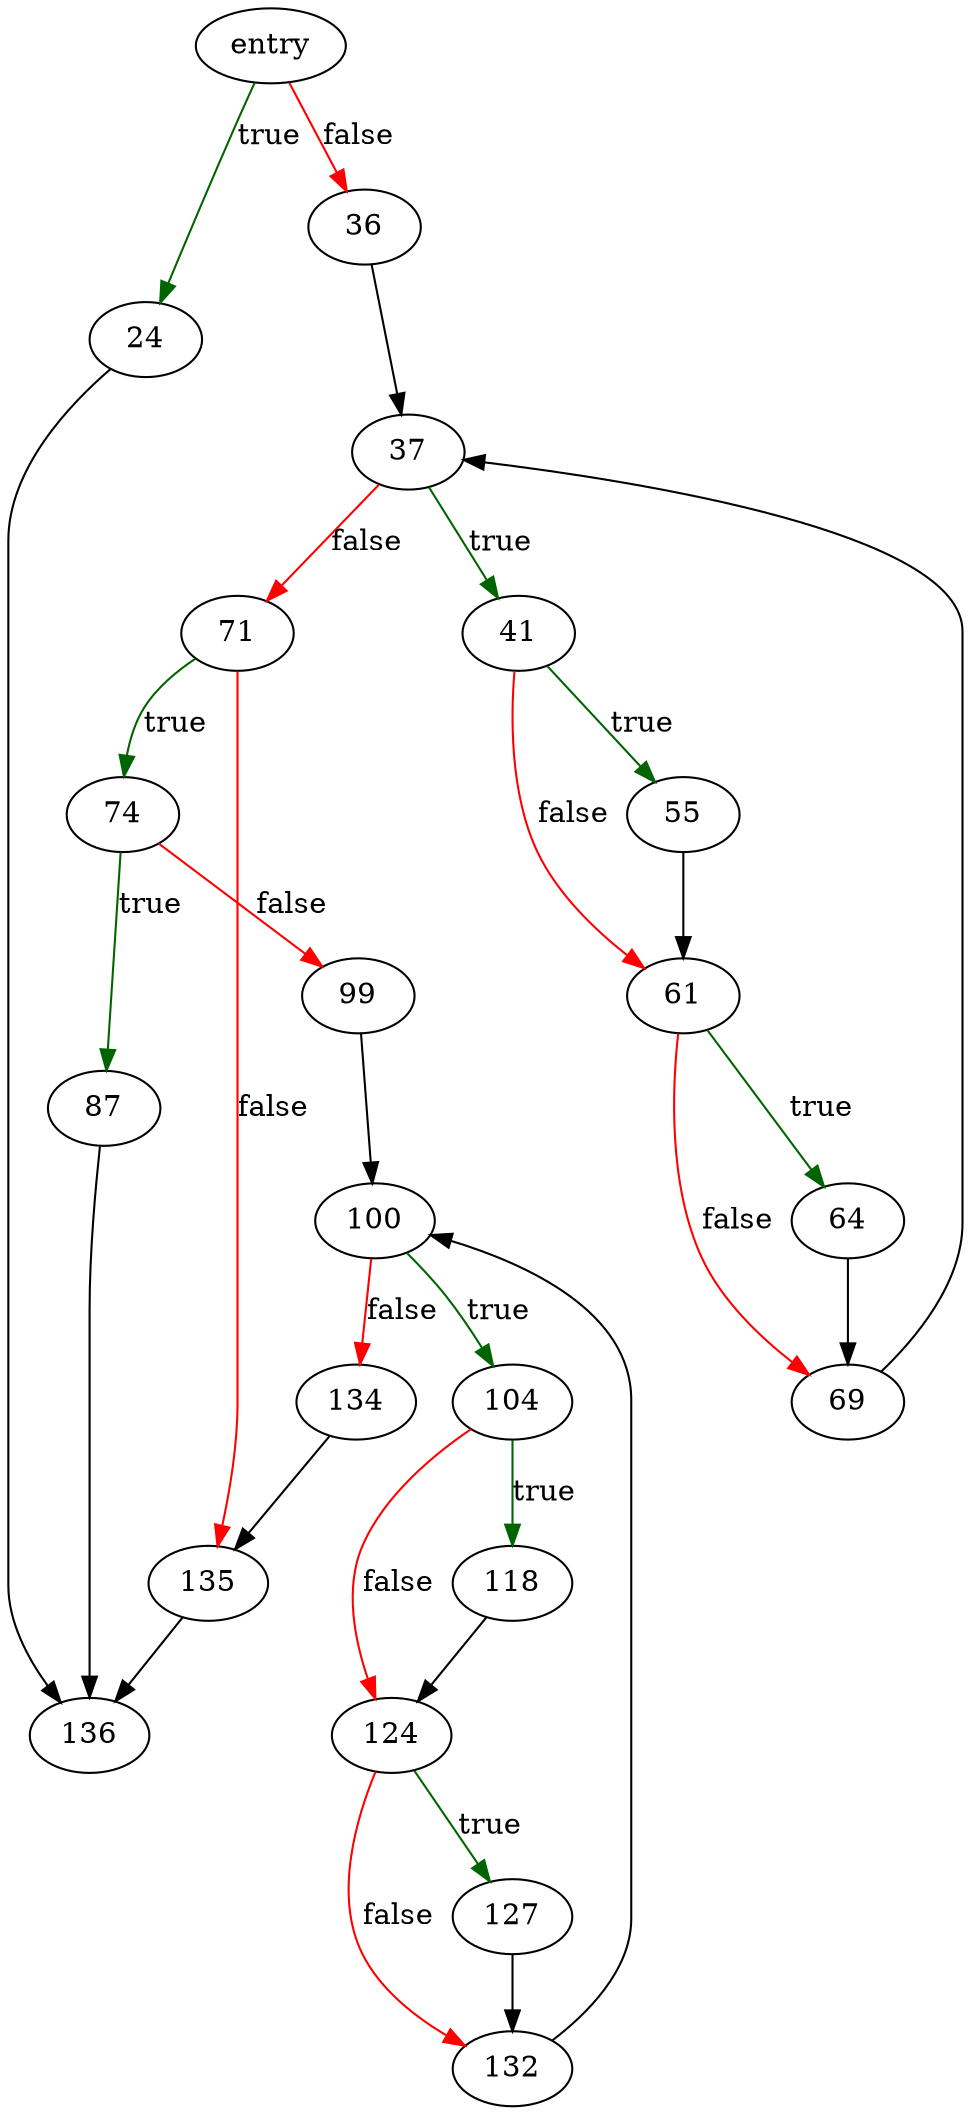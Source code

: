 digraph "tryToCloneSchema" {
	// Node definitions.
	4 [label=entry];
	24;
	36;
	37;
	41;
	55;
	61;
	64;
	69;
	71;
	74;
	87;
	99;
	100;
	104;
	118;
	124;
	127;
	132;
	134;
	135;
	136;

	// Edge definitions.
	4 -> 24 [
		color=darkgreen
		label=true
	];
	4 -> 36 [
		color=red
		label=false
	];
	24 -> 136;
	36 -> 37;
	37 -> 41 [
		color=darkgreen
		label=true
	];
	37 -> 71 [
		color=red
		label=false
	];
	41 -> 55 [
		color=darkgreen
		label=true
	];
	41 -> 61 [
		color=red
		label=false
	];
	55 -> 61;
	61 -> 64 [
		color=darkgreen
		label=true
	];
	61 -> 69 [
		color=red
		label=false
	];
	64 -> 69;
	69 -> 37;
	71 -> 74 [
		color=darkgreen
		label=true
	];
	71 -> 135 [
		color=red
		label=false
	];
	74 -> 87 [
		color=darkgreen
		label=true
	];
	74 -> 99 [
		color=red
		label=false
	];
	87 -> 136;
	99 -> 100;
	100 -> 104 [
		color=darkgreen
		label=true
	];
	100 -> 134 [
		color=red
		label=false
	];
	104 -> 118 [
		color=darkgreen
		label=true
	];
	104 -> 124 [
		color=red
		label=false
	];
	118 -> 124;
	124 -> 127 [
		color=darkgreen
		label=true
	];
	124 -> 132 [
		color=red
		label=false
	];
	127 -> 132;
	132 -> 100;
	134 -> 135;
	135 -> 136;
}